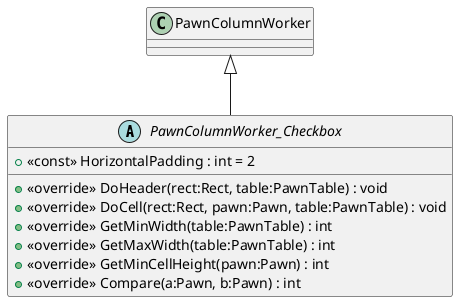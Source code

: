 @startuml
abstract class PawnColumnWorker_Checkbox {
    + <<const>> HorizontalPadding : int = 2
    + <<override>> DoHeader(rect:Rect, table:PawnTable) : void
    + <<override>> DoCell(rect:Rect, pawn:Pawn, table:PawnTable) : void
    + <<override>> GetMinWidth(table:PawnTable) : int
    + <<override>> GetMaxWidth(table:PawnTable) : int
    + <<override>> GetMinCellHeight(pawn:Pawn) : int
    + <<override>> Compare(a:Pawn, b:Pawn) : int
}
PawnColumnWorker <|-- PawnColumnWorker_Checkbox
@enduml
